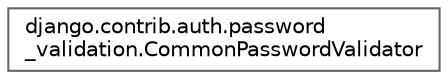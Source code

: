 digraph "Graphical Class Hierarchy"
{
 // LATEX_PDF_SIZE
  bgcolor="transparent";
  edge [fontname=Helvetica,fontsize=10,labelfontname=Helvetica,labelfontsize=10];
  node [fontname=Helvetica,fontsize=10,shape=box,height=0.2,width=0.4];
  rankdir="LR";
  Node0 [id="Node000000",label="django.contrib.auth.password\l_validation.CommonPasswordValidator",height=0.2,width=0.4,color="grey40", fillcolor="white", style="filled",URL="$classdjango_1_1contrib_1_1auth_1_1password__validation_1_1_common_password_validator.html",tooltip=" "];
}
